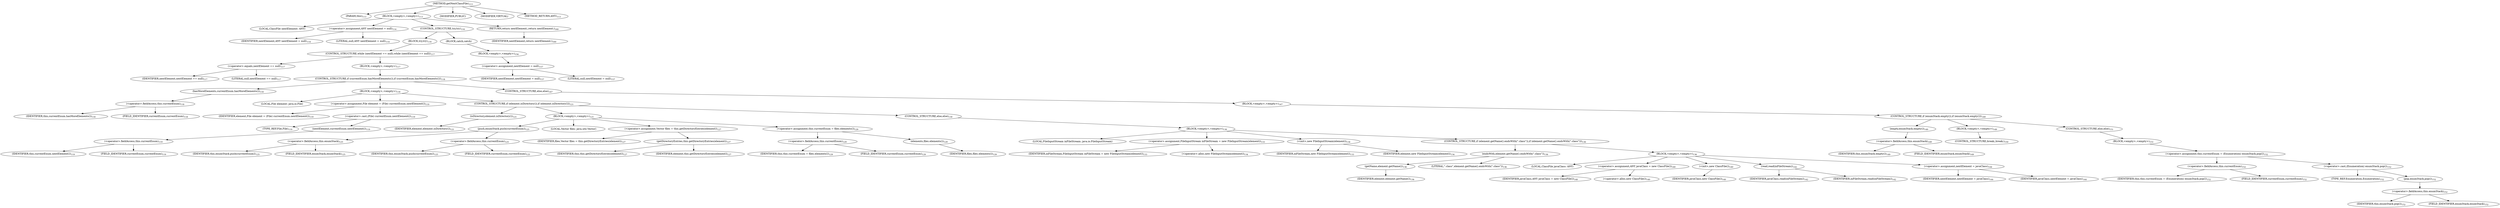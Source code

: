 digraph "getNextClassFile" {  
"117" [label = <(METHOD,getNextClassFile)<SUB>113</SUB>> ]
"9" [label = <(PARAM,this)<SUB>113</SUB>> ]
"118" [label = <(BLOCK,&lt;empty&gt;,&lt;empty&gt;)<SUB>113</SUB>> ]
"119" [label = <(LOCAL,ClassFile nextElement: ANY)> ]
"120" [label = <(&lt;operator&gt;.assignment,ANY nextElement = null)<SUB>114</SUB>> ]
"121" [label = <(IDENTIFIER,nextElement,ANY nextElement = null)<SUB>114</SUB>> ]
"122" [label = <(LITERAL,null,ANY nextElement = null)<SUB>114</SUB>> ]
"123" [label = <(CONTROL_STRUCTURE,try,try)<SUB>116</SUB>> ]
"124" [label = <(BLOCK,try,try)<SUB>116</SUB>> ]
"125" [label = <(CONTROL_STRUCTURE,while (nextElement == null),while (nextElement == null))<SUB>117</SUB>> ]
"126" [label = <(&lt;operator&gt;.equals,nextElement == null)<SUB>117</SUB>> ]
"127" [label = <(IDENTIFIER,nextElement,nextElement == null)<SUB>117</SUB>> ]
"128" [label = <(LITERAL,null,nextElement == null)<SUB>117</SUB>> ]
"129" [label = <(BLOCK,&lt;empty&gt;,&lt;empty&gt;)<SUB>117</SUB>> ]
"130" [label = <(CONTROL_STRUCTURE,if (currentEnum.hasMoreElements()),if (currentEnum.hasMoreElements()))<SUB>118</SUB>> ]
"131" [label = <(hasMoreElements,currentEnum.hasMoreElements())<SUB>118</SUB>> ]
"132" [label = <(&lt;operator&gt;.fieldAccess,this.currentEnum)<SUB>118</SUB>> ]
"133" [label = <(IDENTIFIER,this,currentEnum.hasMoreElements())<SUB>118</SUB>> ]
"134" [label = <(FIELD_IDENTIFIER,currentEnum,currentEnum)<SUB>118</SUB>> ]
"135" [label = <(BLOCK,&lt;empty&gt;,&lt;empty&gt;)<SUB>118</SUB>> ]
"136" [label = <(LOCAL,File element: java.io.File)> ]
"137" [label = <(&lt;operator&gt;.assignment,File element = (File) currentEnum.nextElement())<SUB>119</SUB>> ]
"138" [label = <(IDENTIFIER,element,File element = (File) currentEnum.nextElement())<SUB>119</SUB>> ]
"139" [label = <(&lt;operator&gt;.cast,(File) currentEnum.nextElement())<SUB>119</SUB>> ]
"140" [label = <(TYPE_REF,File,File)<SUB>119</SUB>> ]
"141" [label = <(nextElement,currentEnum.nextElement())<SUB>119</SUB>> ]
"142" [label = <(&lt;operator&gt;.fieldAccess,this.currentEnum)<SUB>119</SUB>> ]
"143" [label = <(IDENTIFIER,this,currentEnum.nextElement())<SUB>119</SUB>> ]
"144" [label = <(FIELD_IDENTIFIER,currentEnum,currentEnum)<SUB>119</SUB>> ]
"145" [label = <(CONTROL_STRUCTURE,if (element.isDirectory()),if (element.isDirectory()))<SUB>121</SUB>> ]
"146" [label = <(isDirectory,element.isDirectory())<SUB>121</SUB>> ]
"147" [label = <(IDENTIFIER,element,element.isDirectory())<SUB>121</SUB>> ]
"148" [label = <(BLOCK,&lt;empty&gt;,&lt;empty&gt;)<SUB>121</SUB>> ]
"149" [label = <(push,enumStack.push(currentEnum))<SUB>125</SUB>> ]
"150" [label = <(&lt;operator&gt;.fieldAccess,this.enumStack)<SUB>125</SUB>> ]
"151" [label = <(IDENTIFIER,this,enumStack.push(currentEnum))<SUB>125</SUB>> ]
"152" [label = <(FIELD_IDENTIFIER,enumStack,enumStack)<SUB>125</SUB>> ]
"153" [label = <(&lt;operator&gt;.fieldAccess,this.currentEnum)<SUB>125</SUB>> ]
"154" [label = <(IDENTIFIER,this,enumStack.push(currentEnum))<SUB>125</SUB>> ]
"155" [label = <(FIELD_IDENTIFIER,currentEnum,currentEnum)<SUB>125</SUB>> ]
"156" [label = <(LOCAL,Vector files: java.util.Vector)> ]
"157" [label = <(&lt;operator&gt;.assignment,Vector files = this.getDirectoryEntries(element))<SUB>127</SUB>> ]
"158" [label = <(IDENTIFIER,files,Vector files = this.getDirectoryEntries(element))<SUB>127</SUB>> ]
"159" [label = <(getDirectoryEntries,this.getDirectoryEntries(element))<SUB>127</SUB>> ]
"8" [label = <(IDENTIFIER,this,this.getDirectoryEntries(element))<SUB>127</SUB>> ]
"160" [label = <(IDENTIFIER,element,this.getDirectoryEntries(element))<SUB>127</SUB>> ]
"161" [label = <(&lt;operator&gt;.assignment,this.currentEnum = files.elements())<SUB>129</SUB>> ]
"162" [label = <(&lt;operator&gt;.fieldAccess,this.currentEnum)<SUB>129</SUB>> ]
"163" [label = <(IDENTIFIER,this,this.currentEnum = files.elements())<SUB>129</SUB>> ]
"164" [label = <(FIELD_IDENTIFIER,currentEnum,currentEnum)<SUB>129</SUB>> ]
"165" [label = <(elements,files.elements())<SUB>129</SUB>> ]
"166" [label = <(IDENTIFIER,files,files.elements())<SUB>129</SUB>> ]
"167" [label = <(CONTROL_STRUCTURE,else,else)<SUB>130</SUB>> ]
"168" [label = <(BLOCK,&lt;empty&gt;,&lt;empty&gt;)<SUB>130</SUB>> ]
"11" [label = <(LOCAL,FileInputStream inFileStream: java.io.FileInputStream)> ]
"169" [label = <(&lt;operator&gt;.assignment,FileInputStream inFileStream = new FileInputStream(element))<SUB>133</SUB>> ]
"170" [label = <(IDENTIFIER,inFileStream,FileInputStream inFileStream = new FileInputStream(element))<SUB>133</SUB>> ]
"171" [label = <(&lt;operator&gt;.alloc,new FileInputStream(element))<SUB>134</SUB>> ]
"172" [label = <(&lt;init&gt;,new FileInputStream(element))<SUB>134</SUB>> ]
"10" [label = <(IDENTIFIER,inFileStream,new FileInputStream(element))<SUB>133</SUB>> ]
"173" [label = <(IDENTIFIER,element,new FileInputStream(element))<SUB>134</SUB>> ]
"174" [label = <(CONTROL_STRUCTURE,if (element.getName().endsWith(&quot;.class&quot;)),if (element.getName().endsWith(&quot;.class&quot;)))<SUB>136</SUB>> ]
"175" [label = <(endsWith,element.getName().endsWith(&quot;.class&quot;))<SUB>136</SUB>> ]
"176" [label = <(getName,element.getName())<SUB>136</SUB>> ]
"177" [label = <(IDENTIFIER,element,element.getName())<SUB>136</SUB>> ]
"178" [label = <(LITERAL,&quot;.class&quot;,element.getName().endsWith(&quot;.class&quot;))<SUB>136</SUB>> ]
"179" [label = <(BLOCK,&lt;empty&gt;,&lt;empty&gt;)<SUB>136</SUB>> ]
"13" [label = <(LOCAL,ClassFile javaClass: ANY)> ]
"180" [label = <(&lt;operator&gt;.assignment,ANY javaClass = new ClassFile())<SUB>140</SUB>> ]
"181" [label = <(IDENTIFIER,javaClass,ANY javaClass = new ClassFile())<SUB>140</SUB>> ]
"182" [label = <(&lt;operator&gt;.alloc,new ClassFile())<SUB>140</SUB>> ]
"183" [label = <(&lt;init&gt;,new ClassFile())<SUB>140</SUB>> ]
"12" [label = <(IDENTIFIER,javaClass,new ClassFile())<SUB>140</SUB>> ]
"184" [label = <(read,read(inFileStream))<SUB>142</SUB>> ]
"185" [label = <(IDENTIFIER,javaClass,read(inFileStream))<SUB>142</SUB>> ]
"186" [label = <(IDENTIFIER,inFileStream,read(inFileStream))<SUB>142</SUB>> ]
"187" [label = <(&lt;operator&gt;.assignment,nextElement = javaClass)<SUB>144</SUB>> ]
"188" [label = <(IDENTIFIER,nextElement,nextElement = javaClass)<SUB>144</SUB>> ]
"189" [label = <(IDENTIFIER,javaClass,nextElement = javaClass)<SUB>144</SUB>> ]
"190" [label = <(CONTROL_STRUCTURE,else,else)<SUB>147</SUB>> ]
"191" [label = <(BLOCK,&lt;empty&gt;,&lt;empty&gt;)<SUB>147</SUB>> ]
"192" [label = <(CONTROL_STRUCTURE,if (enumStack.empty()),if (enumStack.empty()))<SUB>149</SUB>> ]
"193" [label = <(empty,enumStack.empty())<SUB>149</SUB>> ]
"194" [label = <(&lt;operator&gt;.fieldAccess,this.enumStack)<SUB>149</SUB>> ]
"195" [label = <(IDENTIFIER,this,enumStack.empty())<SUB>149</SUB>> ]
"196" [label = <(FIELD_IDENTIFIER,enumStack,enumStack)<SUB>149</SUB>> ]
"197" [label = <(BLOCK,&lt;empty&gt;,&lt;empty&gt;)<SUB>149</SUB>> ]
"198" [label = <(CONTROL_STRUCTURE,break;,break;)<SUB>150</SUB>> ]
"199" [label = <(CONTROL_STRUCTURE,else,else)<SUB>151</SUB>> ]
"200" [label = <(BLOCK,&lt;empty&gt;,&lt;empty&gt;)<SUB>151</SUB>> ]
"201" [label = <(&lt;operator&gt;.assignment,this.currentEnum = (Enumeration) enumStack.pop())<SUB>152</SUB>> ]
"202" [label = <(&lt;operator&gt;.fieldAccess,this.currentEnum)<SUB>152</SUB>> ]
"203" [label = <(IDENTIFIER,this,this.currentEnum = (Enumeration) enumStack.pop())<SUB>152</SUB>> ]
"204" [label = <(FIELD_IDENTIFIER,currentEnum,currentEnum)<SUB>152</SUB>> ]
"205" [label = <(&lt;operator&gt;.cast,(Enumeration) enumStack.pop())<SUB>152</SUB>> ]
"206" [label = <(TYPE_REF,Enumeration,Enumeration)<SUB>152</SUB>> ]
"207" [label = <(pop,enumStack.pop())<SUB>152</SUB>> ]
"208" [label = <(&lt;operator&gt;.fieldAccess,this.enumStack)<SUB>152</SUB>> ]
"209" [label = <(IDENTIFIER,this,enumStack.pop())<SUB>152</SUB>> ]
"210" [label = <(FIELD_IDENTIFIER,enumStack,enumStack)<SUB>152</SUB>> ]
"211" [label = <(BLOCK,catch,catch)> ]
"212" [label = <(BLOCK,&lt;empty&gt;,&lt;empty&gt;)<SUB>156</SUB>> ]
"213" [label = <(&lt;operator&gt;.assignment,nextElement = null)<SUB>157</SUB>> ]
"214" [label = <(IDENTIFIER,nextElement,nextElement = null)<SUB>157</SUB>> ]
"215" [label = <(LITERAL,null,nextElement = null)<SUB>157</SUB>> ]
"216" [label = <(RETURN,return nextElement;,return nextElement;)<SUB>160</SUB>> ]
"217" [label = <(IDENTIFIER,nextElement,return nextElement;)<SUB>160</SUB>> ]
"218" [label = <(MODIFIER,PUBLIC)> ]
"219" [label = <(MODIFIER,VIRTUAL)> ]
"220" [label = <(METHOD_RETURN,ANY)<SUB>113</SUB>> ]
  "117" -> "9" 
  "117" -> "118" 
  "117" -> "218" 
  "117" -> "219" 
  "117" -> "220" 
  "118" -> "119" 
  "118" -> "120" 
  "118" -> "123" 
  "118" -> "216" 
  "120" -> "121" 
  "120" -> "122" 
  "123" -> "124" 
  "123" -> "211" 
  "124" -> "125" 
  "125" -> "126" 
  "125" -> "129" 
  "126" -> "127" 
  "126" -> "128" 
  "129" -> "130" 
  "130" -> "131" 
  "130" -> "135" 
  "130" -> "190" 
  "131" -> "132" 
  "132" -> "133" 
  "132" -> "134" 
  "135" -> "136" 
  "135" -> "137" 
  "135" -> "145" 
  "137" -> "138" 
  "137" -> "139" 
  "139" -> "140" 
  "139" -> "141" 
  "141" -> "142" 
  "142" -> "143" 
  "142" -> "144" 
  "145" -> "146" 
  "145" -> "148" 
  "145" -> "167" 
  "146" -> "147" 
  "148" -> "149" 
  "148" -> "156" 
  "148" -> "157" 
  "148" -> "161" 
  "149" -> "150" 
  "149" -> "153" 
  "150" -> "151" 
  "150" -> "152" 
  "153" -> "154" 
  "153" -> "155" 
  "157" -> "158" 
  "157" -> "159" 
  "159" -> "8" 
  "159" -> "160" 
  "161" -> "162" 
  "161" -> "165" 
  "162" -> "163" 
  "162" -> "164" 
  "165" -> "166" 
  "167" -> "168" 
  "168" -> "11" 
  "168" -> "169" 
  "168" -> "172" 
  "168" -> "174" 
  "169" -> "170" 
  "169" -> "171" 
  "172" -> "10" 
  "172" -> "173" 
  "174" -> "175" 
  "174" -> "179" 
  "175" -> "176" 
  "175" -> "178" 
  "176" -> "177" 
  "179" -> "13" 
  "179" -> "180" 
  "179" -> "183" 
  "179" -> "184" 
  "179" -> "187" 
  "180" -> "181" 
  "180" -> "182" 
  "183" -> "12" 
  "184" -> "185" 
  "184" -> "186" 
  "187" -> "188" 
  "187" -> "189" 
  "190" -> "191" 
  "191" -> "192" 
  "192" -> "193" 
  "192" -> "197" 
  "192" -> "199" 
  "193" -> "194" 
  "194" -> "195" 
  "194" -> "196" 
  "197" -> "198" 
  "199" -> "200" 
  "200" -> "201" 
  "201" -> "202" 
  "201" -> "205" 
  "202" -> "203" 
  "202" -> "204" 
  "205" -> "206" 
  "205" -> "207" 
  "207" -> "208" 
  "208" -> "209" 
  "208" -> "210" 
  "211" -> "212" 
  "212" -> "213" 
  "213" -> "214" 
  "213" -> "215" 
  "216" -> "217" 
}
